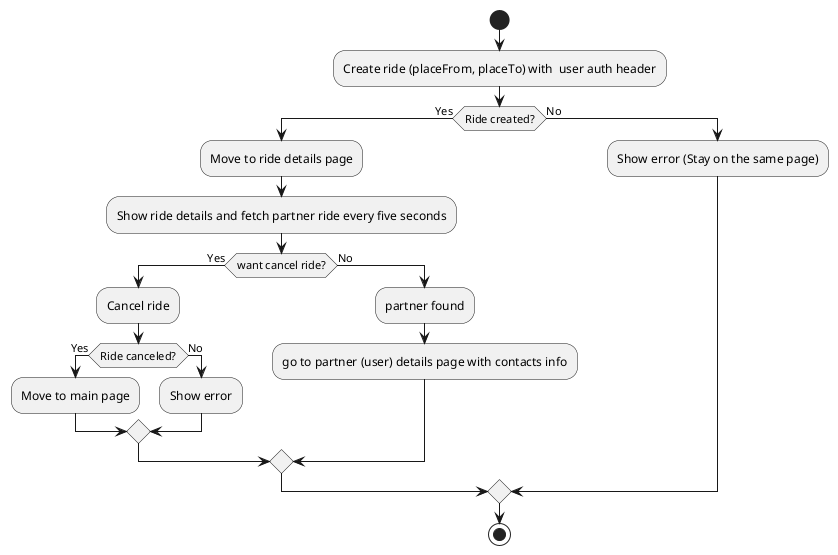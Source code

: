 
@startuml
start

:Create ride (placeFrom, placeTo) with  user auth header;
if (Ride created?) then (Yes)
  :Move to ride details page;
  :Show ride details and fetch partner ride every five seconds;
  if (want cancel ride?) then (Yes)
    :Cancel ride;
    if (Ride canceled?) then (Yes)
        :Move to main page;
    else (No)
        :Show error;
    endif
  else (No)
    :partner found;
    :go to partner (user) details page with contacts info;
   endif
else (No)
  :Show error (Stay on the same page);
endif
stop;


@enduml
